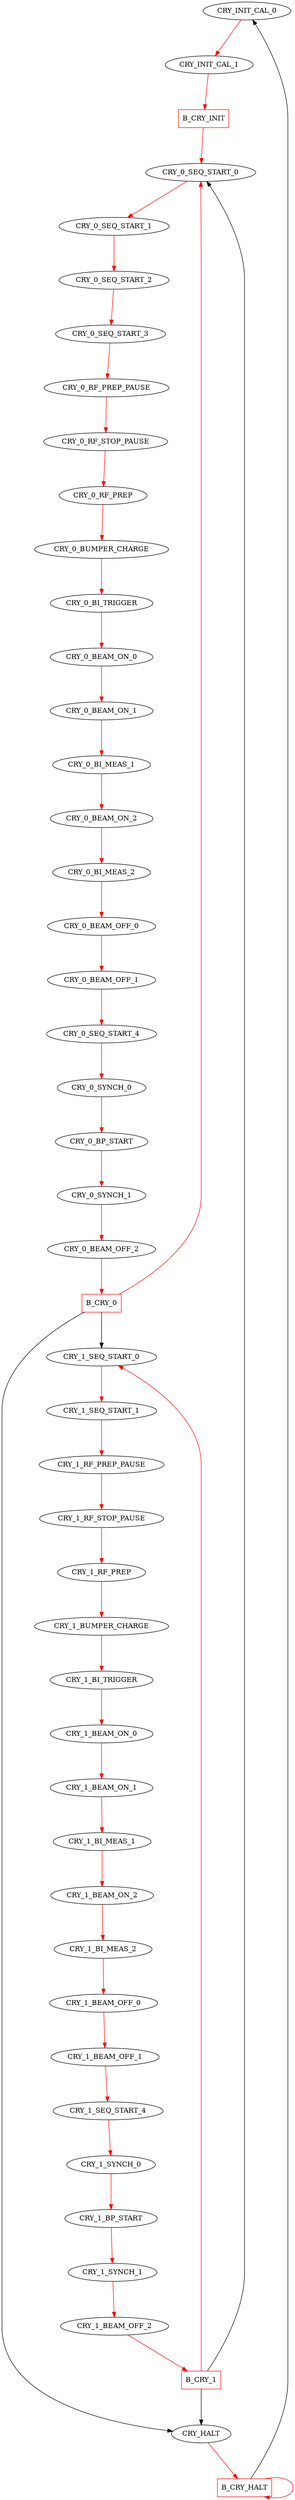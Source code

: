 digraph G {
graph [root="CRY_INIT_CAL_0", nodesep=0.6, mindist=1.0, ranksep=1.0, overlap=false]
node [shape="oval", color="black"]
edge [type="defDst", color="red"]

//Cryring Init (fictional)
CRY_INIT_CAL_0        [type="TMsg", fid=0, gid=201, evtno=257,  sid=1, bpid=2, tOffs=0,          par=5214769];
CRY_INIT_CAL_1        [type="TMsg", fid=0, gid=201, evtno=257,  sid=1, bpid=2, tOffs=500,        par=80471];
B_CRY_INIT            [type="Block", shape="rectangle", color="red", tPeriod=1000000];

//Cryring Standard Operation (real)
CRY_0_SEQ_START_0   [type="TMsg", fid=0, gid=201, evtno=257,  sid=1, bpid=2, tOffs=0,          par=0];
CRY_0_SEQ_START_1   [type="TMsg", fid=0, gid=202, evtno=257,  sid=1, bpid=3, tOffs=0,          par=0];
CRY_0_SEQ_START_2   [type="TMsg", fid=0, gid=203, evtno=257,  sid=1, bpid=1, tOffs=0,          par=0];
CRY_0_SEQ_START_3   [type="TMsg", fid=0, gid=210, evtno=257,  sid=1, bpid=5, tOffs=0,          par=0];
CRY_0_RF_PREP_PAUSE [type="TMsg", fid=0, gid=202, evtno=291,  sid=1, bpid=3, tOffs=488100000,  par=0];
CRY_0_RF_STOP_PAUSE [type="TMsg", fid=0, gid=202, evtno=292,  sid=1, bpid=3, tOffs=490700000,  par=0];
CRY_0_RF_PREP       [type="TMsg", fid=0, gid=202, evtno=290,  sid=1, bpid=3, tOffs=491700000,  par=0];
CRY_0_BUMPER_CHARGE [type="TMsg", fid=0, gid=210, evtno=1024, sid=1, bpid=5, tOffs=491885893,  par=0];
CRY_0_BI_TRIGGER    [type="TMsg", fid=0, gid=202, evtno=280,  sid=1, bpid=2, tOffs=491950000,  par=0];
CRY_0_BEAM_ON_0     [type="TMsg", fid=0, gid=201, evtno=518,  sid=1, bpid=2, tOffs=492200000,  par=0];
CRY_0_BEAM_ON_1     [type="TMsg", fid=0, gid=202, evtno=518,  sid=1, bpid=3, tOffs=492200000,  par=0];
CRY_0_BI_MEAS_1     [type="TMsg", fid=0, gid=201, evtno=281,  sid=1, bpid=2, tOffs=492201000,  par=0];
CRY_0_BEAM_ON_2     [type="TMsg", fid=0, gid=210, evtno=518,  sid=1, bpid=5, tOffs=492203393,  par=0];
CRY_0_BI_MEAS_2     [type="TMsg", fid=0, gid=201, evtno=282,  sid=1, bpid=2, tOffs=492951000,  par=0];
CRY_0_BEAM_OFF_0    [type="TMsg", fid=0, gid=201, evtno=520,  sid=1, bpid=2, tOffs=493000000,  par=0];
CRY_0_BEAM_OFF_1    [type="TMsg", fid=0, gid=202, evtno=520,  sid=1, bpid=3, tOffs=493000000,  par=0];
CRY_0_SEQ_START_4   [type="TMsg", fid=0, gid=210, evtno=257,  sid=1, bpid=4, tOffs=500000000,  par=0];
CRY_0_SYNCH_0       [type="TMsg", fid=0, gid=210, evtno=312,  sid=1, bpid=4, tOffs=620000000,  par=0];
CRY_0_BP_START      [type="TMsg", fid=0, gid=210, evtno=256,  sid=1, bpid=5, tOffs=1620000000, par=0];
CRY_0_SYNCH_1       [type="TMsg", fid=0, gid=210, evtno=312,  sid=1, bpid=5, tOffs=1740000000, par=0];
CRY_0_BEAM_OFF_2    [type="TMsg", fid=0, gid=210, evtno=520,  sid=1, bpid=5, tOffs=2740000000  par=0];
B_CRY_0             [type="Block", shape="rectangle", color="red", tPeriod=2750000000];

//Cryring Dry-Run Operation (fictional)

CRY_1_SEQ_START_0   [type="TMsg", fid=0, gid=201, evtno=257,  sid=1, bpid=2, tOffs=0,          par=0];
CRY_1_SEQ_START_1   [type="TMsg", fid=0, gid=202, evtno=257,  sid=1, bpid=3, tOffs=0,          par=0];
CRY_1_RF_PREP_PAUSE [type="TMsg", fid=0, gid=202, evtno=291,  sid=1, bpid=3, tOffs=408100000,  par=0];
CRY_1_RF_STOP_PAUSE [type="TMsg", fid=0, gid=202, evtno=292,  sid=1, bpid=3, tOffs=490000000,  par=0];
CRY_1_RF_PREP       [type="TMsg", fid=0, gid=202, evtno=290,  sid=1, bpid=3, tOffs=490000000,  par=0];
CRY_1_BUMPER_CHARGE [type="TMsg", fid=0, gid=210, evtno=1024, sid=1, bpid=5, tOffs=491885893,  par=0];
CRY_1_BI_TRIGGER    [type="TMsg", fid=0, gid=202, evtno=280,  sid=1, bpid=2, tOffs=491900000,  par=0];
CRY_1_BEAM_ON_0     [type="TMsg", fid=0, gid=201, evtno=518,  sid=1, bpid=2, tOffs=492200000,  par=0];
CRY_1_BEAM_ON_1     [type="TMsg", fid=0, gid=202, evtno=518,  sid=1, bpid=3, tOffs=492200000,  par=0];
CRY_1_BI_MEAS_1     [type="TMsg", fid=0, gid=201, evtno=281,  sid=1, bpid=2, tOffs=492201000,  par=0];
CRY_1_BEAM_ON_2     [type="TMsg", fid=0, gid=210, evtno=518,  sid=1, bpid=5, tOffs=492203393,  par=0];
CRY_1_BI_MEAS_2     [type="TMsg", fid=0, gid=201, evtno=282,  sid=1, bpid=2, tOffs=492951000,  par=0];
CRY_1_BEAM_OFF_0    [type="TMsg", fid=0, gid=201, evtno=520,  sid=1, bpid=2, tOffs=493000000,  par=0];
CRY_1_BEAM_OFF_1    [type="TMsg", fid=0, gid=202, evtno=520,  sid=1, bpid=3, tOffs=493000000,  par=0];
CRY_1_SEQ_START_4   [type="TMsg", fid=0, gid=210, evtno=257,  sid=1, bpid=4, tOffs=500000000,  par=0];
CRY_1_SYNCH_0       [type="TMsg", fid=0, gid=210, evtno=312,  sid=1, bpid=4, tOffs=620000000,  par=0];
CRY_1_BP_START      [type="TMsg", fid=0, gid=210, evtno=256,  sid=1, bpid=5, tOffs=1000000000, par=0];
CRY_1_SYNCH_1       [type="TMsg", fid=0, gid=210, evtno=312,  sid=1, bpid=5, tOffs=1500000000, par=0];
CRY_1_BEAM_OFF_2    [type="TMsg", fid=0, gid=210, evtno=520,  sid=1, bpid=5, tOffs=2740000000  par=0];
B_CRY_1             [type="Block", shape="rectangle", color="red", tPeriod=2750000000];

//Cryring Halt (fictional)
CRY_HALT            [type="TMsg", fid=0, gid=201, evtno=257,  sid=1, bpid=2, tOffs=0,        par=80471];
B_CRY_HALT          [type="Block", shape="rectangle", color="red", tPeriod=500000];


CRY_INIT_CAL_0      -> CRY_INIT_CAL_1 
CRY_INIT_CAL_1      -> B_CRY_INIT 
B_CRY_INIT          -> CRY_0_SEQ_START_0

  
CRY_0_SEQ_START_0   -> CRY_0_SEQ_START_1   
CRY_0_SEQ_START_1   -> CRY_0_SEQ_START_2   
CRY_0_SEQ_START_2   -> CRY_0_SEQ_START_3   
CRY_0_SEQ_START_3   -> CRY_0_RF_PREP_PAUSE 
CRY_0_RF_PREP_PAUSE -> CRY_0_RF_STOP_PAUSE 
CRY_0_RF_STOP_PAUSE -> CRY_0_RF_PREP       
CRY_0_RF_PREP       -> CRY_0_BUMPER_CHARGE 
CRY_0_BUMPER_CHARGE -> CRY_0_BI_TRIGGER    
CRY_0_BI_TRIGGER    -> CRY_0_BEAM_ON_0     
CRY_0_BEAM_ON_0     -> CRY_0_BEAM_ON_1     
CRY_0_BEAM_ON_1     -> CRY_0_BI_MEAS_1     
CRY_0_BI_MEAS_1     -> CRY_0_BEAM_ON_2     
CRY_0_BEAM_ON_2     -> CRY_0_BI_MEAS_2     
CRY_0_BI_MEAS_2     -> CRY_0_BEAM_OFF_0    
CRY_0_BEAM_OFF_0    -> CRY_0_BEAM_OFF_1    
CRY_0_BEAM_OFF_1    -> CRY_0_SEQ_START_4   
CRY_0_SEQ_START_4   -> CRY_0_SYNCH_0       
CRY_0_SYNCH_0       -> CRY_0_BP_START      
CRY_0_BP_START      -> CRY_0_SYNCH_1       
CRY_0_SYNCH_1       -> CRY_0_BEAM_OFF_2
CRY_0_BEAM_OFF_2    -> B_CRY_0
B_CRY_0             -> CRY_0_SEQ_START_0
B_CRY_0             -> CRY_1_SEQ_START_0 [type="altDst", color="black"];

CRY_1_SEQ_START_0   -> CRY_1_SEQ_START_1   
CRY_1_SEQ_START_1   -> CRY_1_RF_PREP_PAUSE 
CRY_1_RF_PREP_PAUSE -> CRY_1_RF_STOP_PAUSE 
CRY_1_RF_STOP_PAUSE -> CRY_1_RF_PREP       
CRY_1_RF_PREP       -> CRY_1_BUMPER_CHARGE 
CRY_1_BUMPER_CHARGE -> CRY_1_BI_TRIGGER    
CRY_1_BI_TRIGGER    -> CRY_1_BEAM_ON_0     
CRY_1_BEAM_ON_0     -> CRY_1_BEAM_ON_1     
CRY_1_BEAM_ON_1     -> CRY_1_BI_MEAS_1     
CRY_1_BI_MEAS_1     -> CRY_1_BEAM_ON_2     
CRY_1_BEAM_ON_2     -> CRY_1_BI_MEAS_2     
CRY_1_BI_MEAS_2     -> CRY_1_BEAM_OFF_0    
CRY_1_BEAM_OFF_0    -> CRY_1_BEAM_OFF_1    
CRY_1_BEAM_OFF_1    -> CRY_1_SEQ_START_4   
CRY_1_SEQ_START_4   -> CRY_1_SYNCH_0       
CRY_1_SYNCH_0       -> CRY_1_BP_START      
CRY_1_BP_START      -> CRY_1_SYNCH_1       
CRY_1_SYNCH_1       -> CRY_1_BEAM_OFF_2
CRY_1_BEAM_OFF_2    -> B_CRY_1
B_CRY_1             -> CRY_1_SEQ_START_0 
B_CRY_1             -> CRY_0_SEQ_START_0 [type="altDst", color="black"];

B_CRY_0             -> CRY_HALT [type="altDst", color="black"];
B_CRY_1             -> CRY_HALT [type="altDst", color="black"];
CRY_HALT            -> B_CRY_HALT 
B_CRY_HALT          -> B_CRY_HALT 
B_CRY_HALT          -> CRY_INIT_CAL_0 [type="altDst", color="black"];


}